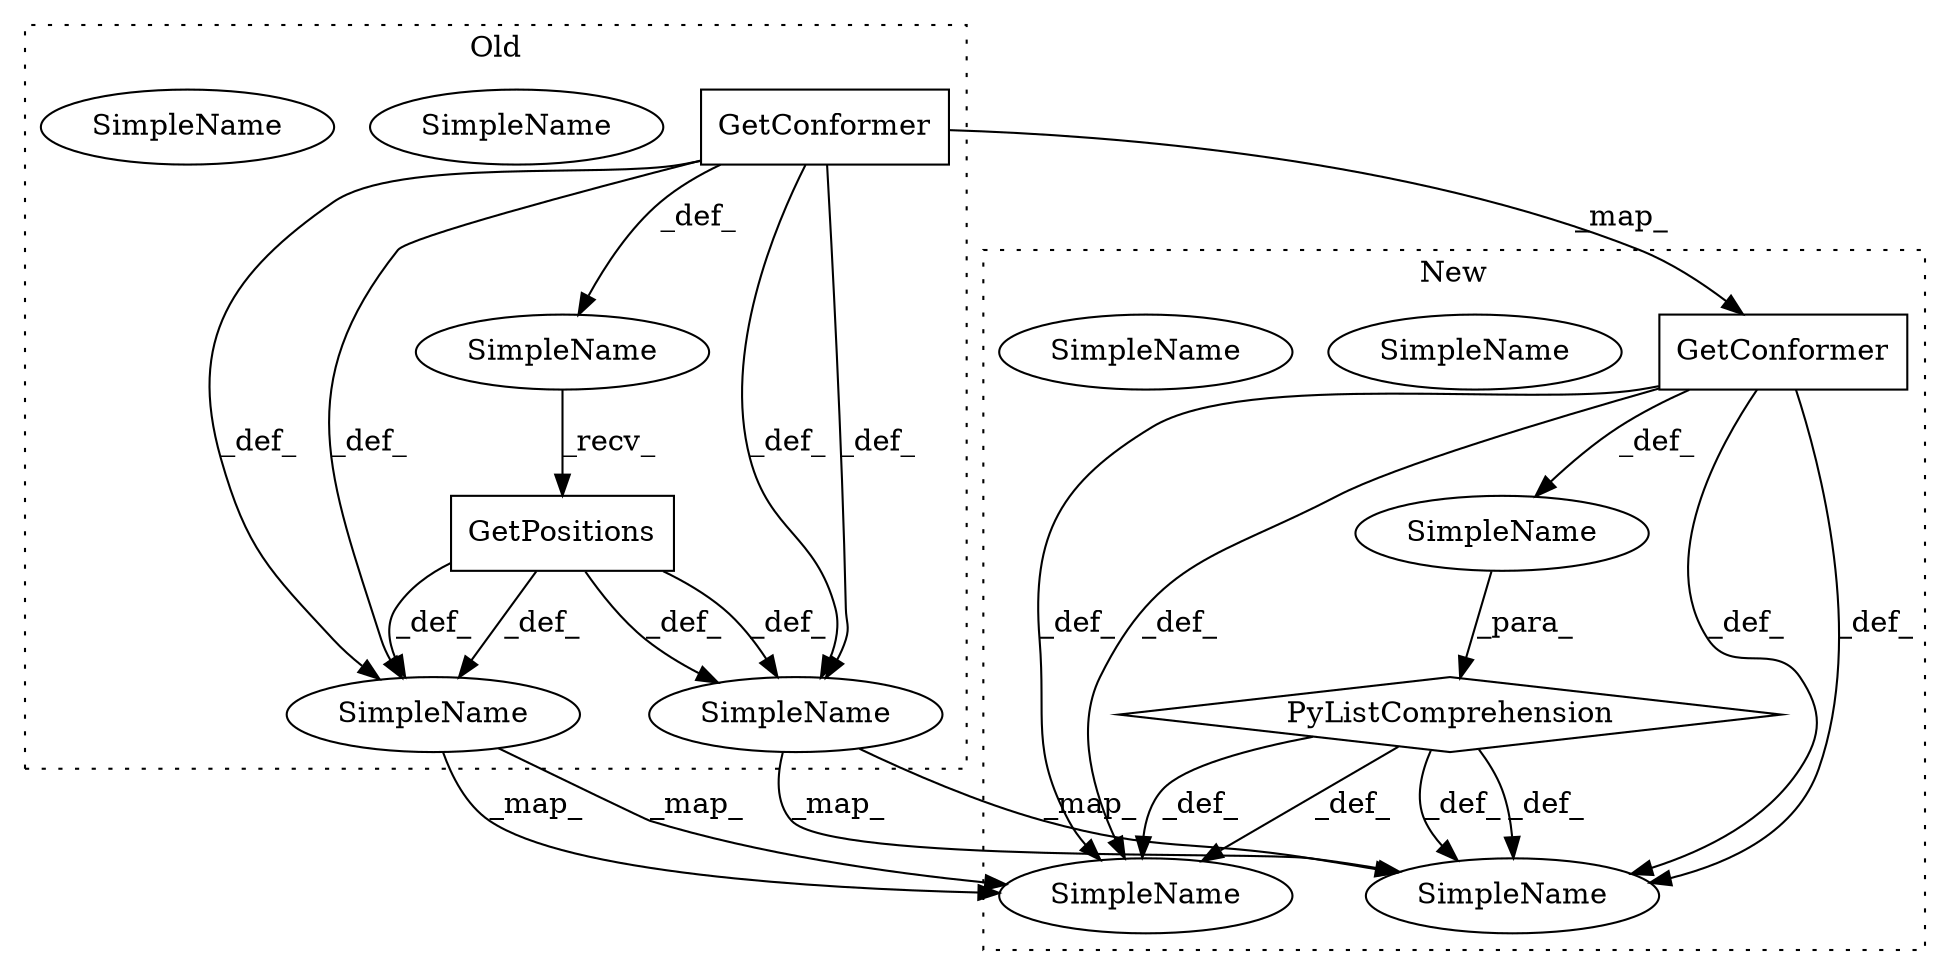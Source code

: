 digraph G {
subgraph cluster0 {
1 [label="GetConformer" a="32" s="9047" l="14" shape="box"];
3 [label="GetPositions" a="32" s="9062" l="14" shape="box"];
4 [label="SimpleName" a="42" s="" l="" shape="ellipse"];
7 [label="SimpleName" a="42" s="9461" l="11" shape="ellipse"];
10 [label="SimpleName" a="42" s="9461" l="11" shape="ellipse"];
11 [label="SimpleName" a="42" s="10024" l="6" shape="ellipse"];
14 [label="SimpleName" a="42" s="10024" l="6" shape="ellipse"];
label = "Old";
style="dotted";
}
subgraph cluster1 {
2 [label="GetConformer" a="32" s="9119" l="14" shape="box"];
5 [label="SimpleName" a="42" s="" l="" shape="ellipse"];
6 [label="PyListComprehension" a="109" s="9176" l="132" shape="diamond"];
8 [label="SimpleName" a="42" s="9817" l="11" shape="ellipse"];
9 [label="SimpleName" a="42" s="9817" l="11" shape="ellipse"];
12 [label="SimpleName" a="42" s="10380" l="6" shape="ellipse"];
13 [label="SimpleName" a="42" s="10380" l="6" shape="ellipse"];
label = "New";
style="dotted";
}
1 -> 14 [label="_def_"];
1 -> 10 [label="_def_"];
1 -> 10 [label="_def_"];
1 -> 2 [label="_map_"];
1 -> 14 [label="_def_"];
1 -> 4 [label="_def_"];
2 -> 13 [label="_def_"];
2 -> 9 [label="_def_"];
2 -> 5 [label="_def_"];
2 -> 9 [label="_def_"];
2 -> 13 [label="_def_"];
3 -> 10 [label="_def_"];
3 -> 14 [label="_def_"];
3 -> 14 [label="_def_"];
3 -> 10 [label="_def_"];
4 -> 3 [label="_recv_"];
5 -> 6 [label="_para_"];
6 -> 13 [label="_def_"];
6 -> 9 [label="_def_"];
6 -> 13 [label="_def_"];
6 -> 9 [label="_def_"];
10 -> 9 [label="_map_"];
10 -> 9 [label="_map_"];
14 -> 13 [label="_map_"];
14 -> 13 [label="_map_"];
}